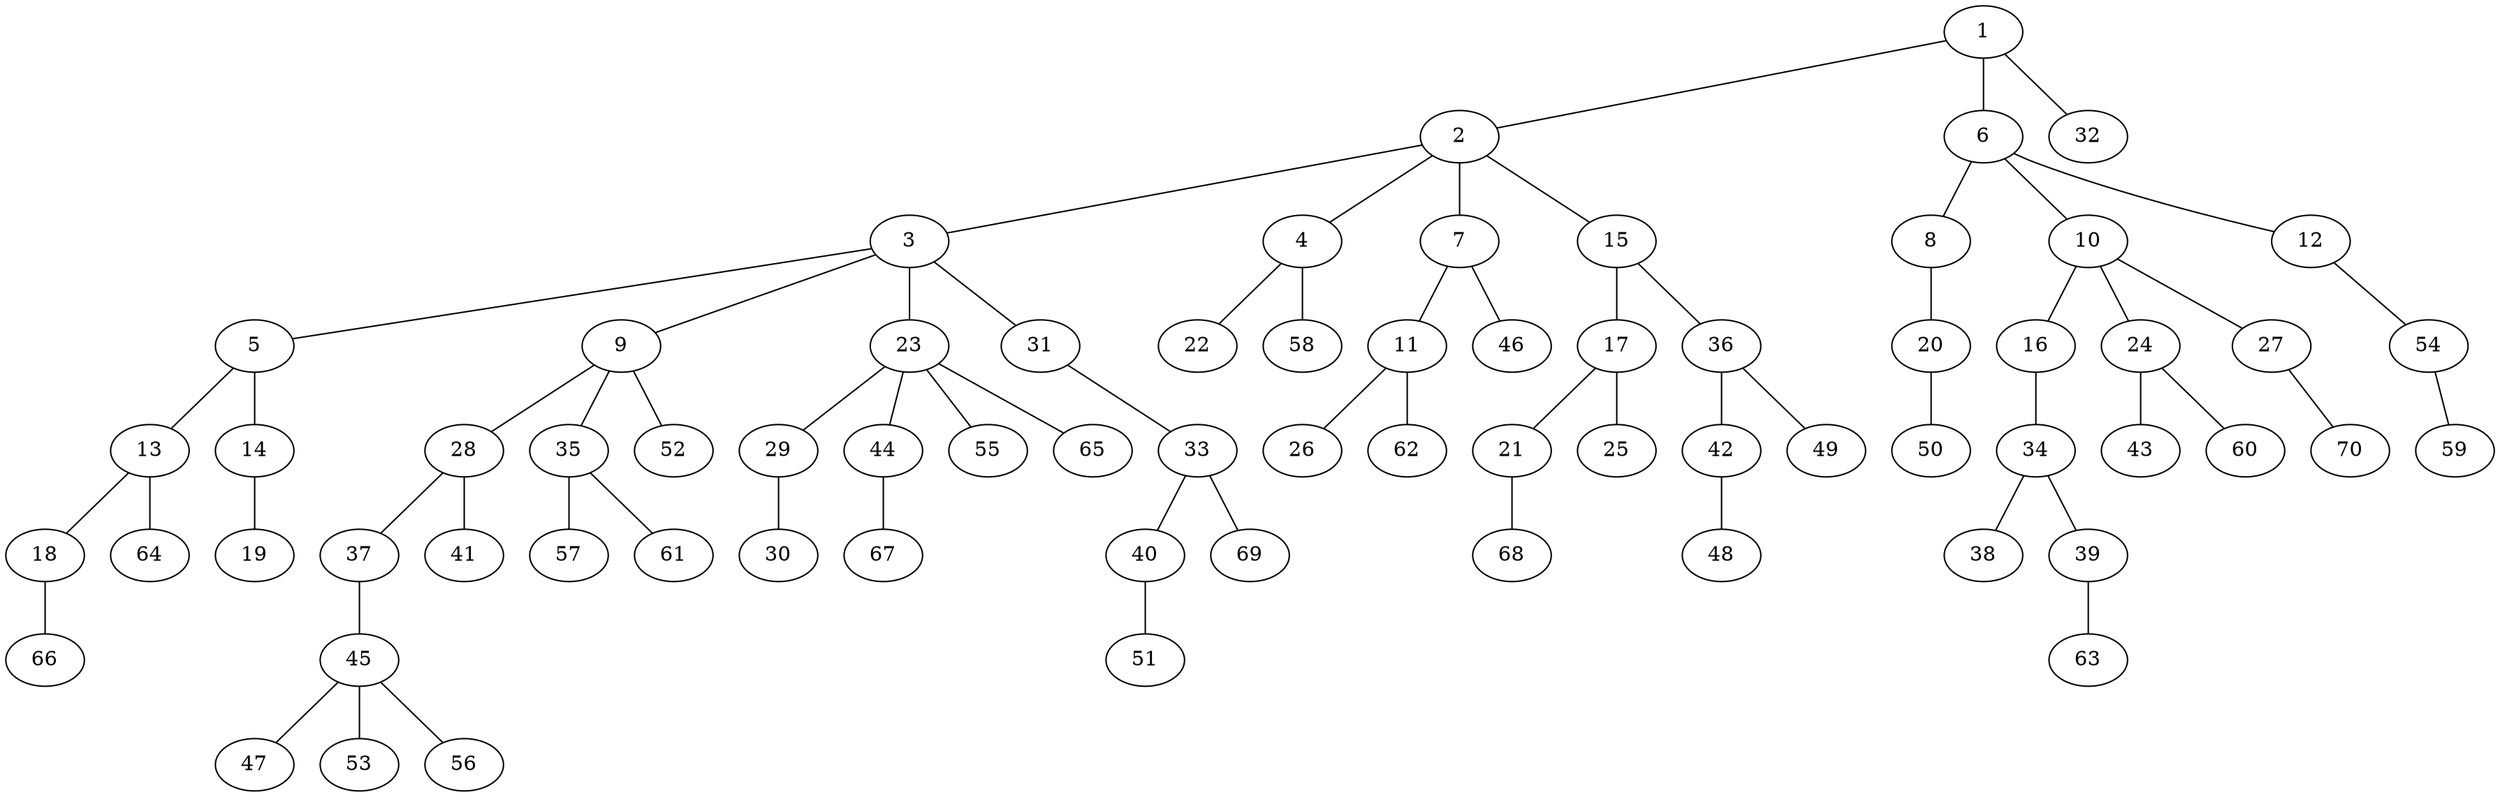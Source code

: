 graph graphname {1--2
1--6
1--32
2--3
2--4
2--7
2--15
3--5
3--9
3--23
3--31
4--22
4--58
5--13
5--14
6--8
6--10
6--12
7--11
7--46
8--20
9--28
9--35
9--52
10--16
10--24
10--27
11--26
11--62
12--54
13--18
13--64
14--19
15--17
15--36
16--34
17--21
17--25
18--66
20--50
21--68
23--29
23--44
23--55
23--65
24--43
24--60
27--70
28--37
28--41
29--30
31--33
33--40
33--69
34--38
34--39
35--57
35--61
36--42
36--49
37--45
39--63
40--51
42--48
44--67
45--47
45--53
45--56
54--59
}